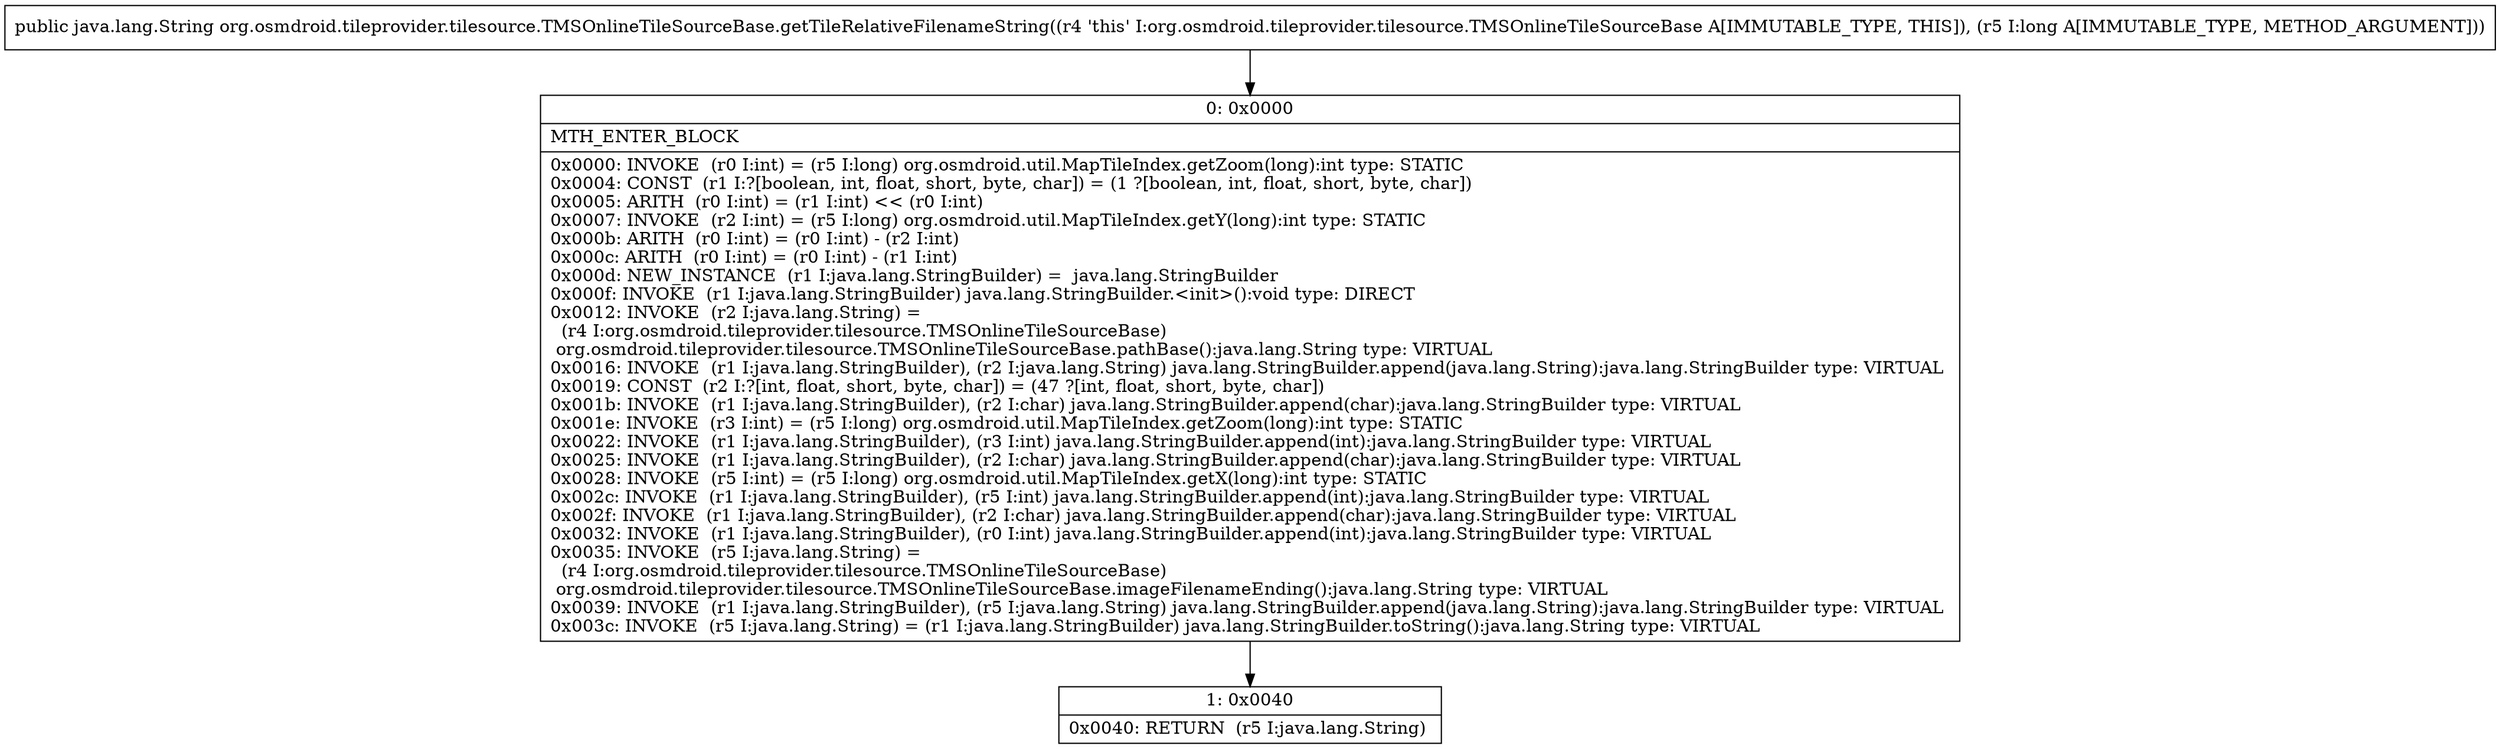 digraph "CFG fororg.osmdroid.tileprovider.tilesource.TMSOnlineTileSourceBase.getTileRelativeFilenameString(J)Ljava\/lang\/String;" {
Node_0 [shape=record,label="{0\:\ 0x0000|MTH_ENTER_BLOCK\l|0x0000: INVOKE  (r0 I:int) = (r5 I:long) org.osmdroid.util.MapTileIndex.getZoom(long):int type: STATIC \l0x0004: CONST  (r1 I:?[boolean, int, float, short, byte, char]) = (1 ?[boolean, int, float, short, byte, char]) \l0x0005: ARITH  (r0 I:int) = (r1 I:int) \<\< (r0 I:int) \l0x0007: INVOKE  (r2 I:int) = (r5 I:long) org.osmdroid.util.MapTileIndex.getY(long):int type: STATIC \l0x000b: ARITH  (r0 I:int) = (r0 I:int) \- (r2 I:int) \l0x000c: ARITH  (r0 I:int) = (r0 I:int) \- (r1 I:int) \l0x000d: NEW_INSTANCE  (r1 I:java.lang.StringBuilder) =  java.lang.StringBuilder \l0x000f: INVOKE  (r1 I:java.lang.StringBuilder) java.lang.StringBuilder.\<init\>():void type: DIRECT \l0x0012: INVOKE  (r2 I:java.lang.String) = \l  (r4 I:org.osmdroid.tileprovider.tilesource.TMSOnlineTileSourceBase)\l org.osmdroid.tileprovider.tilesource.TMSOnlineTileSourceBase.pathBase():java.lang.String type: VIRTUAL \l0x0016: INVOKE  (r1 I:java.lang.StringBuilder), (r2 I:java.lang.String) java.lang.StringBuilder.append(java.lang.String):java.lang.StringBuilder type: VIRTUAL \l0x0019: CONST  (r2 I:?[int, float, short, byte, char]) = (47 ?[int, float, short, byte, char]) \l0x001b: INVOKE  (r1 I:java.lang.StringBuilder), (r2 I:char) java.lang.StringBuilder.append(char):java.lang.StringBuilder type: VIRTUAL \l0x001e: INVOKE  (r3 I:int) = (r5 I:long) org.osmdroid.util.MapTileIndex.getZoom(long):int type: STATIC \l0x0022: INVOKE  (r1 I:java.lang.StringBuilder), (r3 I:int) java.lang.StringBuilder.append(int):java.lang.StringBuilder type: VIRTUAL \l0x0025: INVOKE  (r1 I:java.lang.StringBuilder), (r2 I:char) java.lang.StringBuilder.append(char):java.lang.StringBuilder type: VIRTUAL \l0x0028: INVOKE  (r5 I:int) = (r5 I:long) org.osmdroid.util.MapTileIndex.getX(long):int type: STATIC \l0x002c: INVOKE  (r1 I:java.lang.StringBuilder), (r5 I:int) java.lang.StringBuilder.append(int):java.lang.StringBuilder type: VIRTUAL \l0x002f: INVOKE  (r1 I:java.lang.StringBuilder), (r2 I:char) java.lang.StringBuilder.append(char):java.lang.StringBuilder type: VIRTUAL \l0x0032: INVOKE  (r1 I:java.lang.StringBuilder), (r0 I:int) java.lang.StringBuilder.append(int):java.lang.StringBuilder type: VIRTUAL \l0x0035: INVOKE  (r5 I:java.lang.String) = \l  (r4 I:org.osmdroid.tileprovider.tilesource.TMSOnlineTileSourceBase)\l org.osmdroid.tileprovider.tilesource.TMSOnlineTileSourceBase.imageFilenameEnding():java.lang.String type: VIRTUAL \l0x0039: INVOKE  (r1 I:java.lang.StringBuilder), (r5 I:java.lang.String) java.lang.StringBuilder.append(java.lang.String):java.lang.StringBuilder type: VIRTUAL \l0x003c: INVOKE  (r5 I:java.lang.String) = (r1 I:java.lang.StringBuilder) java.lang.StringBuilder.toString():java.lang.String type: VIRTUAL \l}"];
Node_1 [shape=record,label="{1\:\ 0x0040|0x0040: RETURN  (r5 I:java.lang.String) \l}"];
MethodNode[shape=record,label="{public java.lang.String org.osmdroid.tileprovider.tilesource.TMSOnlineTileSourceBase.getTileRelativeFilenameString((r4 'this' I:org.osmdroid.tileprovider.tilesource.TMSOnlineTileSourceBase A[IMMUTABLE_TYPE, THIS]), (r5 I:long A[IMMUTABLE_TYPE, METHOD_ARGUMENT])) }"];
MethodNode -> Node_0;
Node_0 -> Node_1;
}

